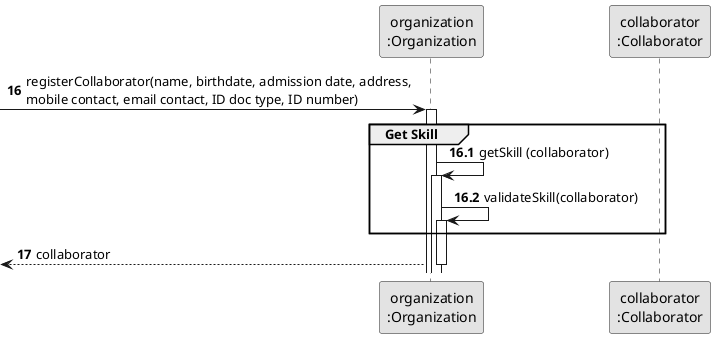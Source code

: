 @startuml
skinparam monochrome true
skinparam packageStyle rectangle
skinparam shadowing false

participant "organization\n:Organization" as ORG
participant "collaborator\n:Collaborator" as COLABORADOR

autonumber 16
-> ORG: registerCollaborator(name, birthdate, admission date, address, \nmobile contact, email contact, ID doc type, ID number)

autonumber 16.1
activate ORG
    group Get Skill
        ORG -> ORG: getSkill (collaborator)

        activate ORG
            ORG -> ORG: validateSkill(collaborator)
            activate ORG
    end

    autonumber 17
    <-- ORG : collaborator
deactivate ORG


@enduml